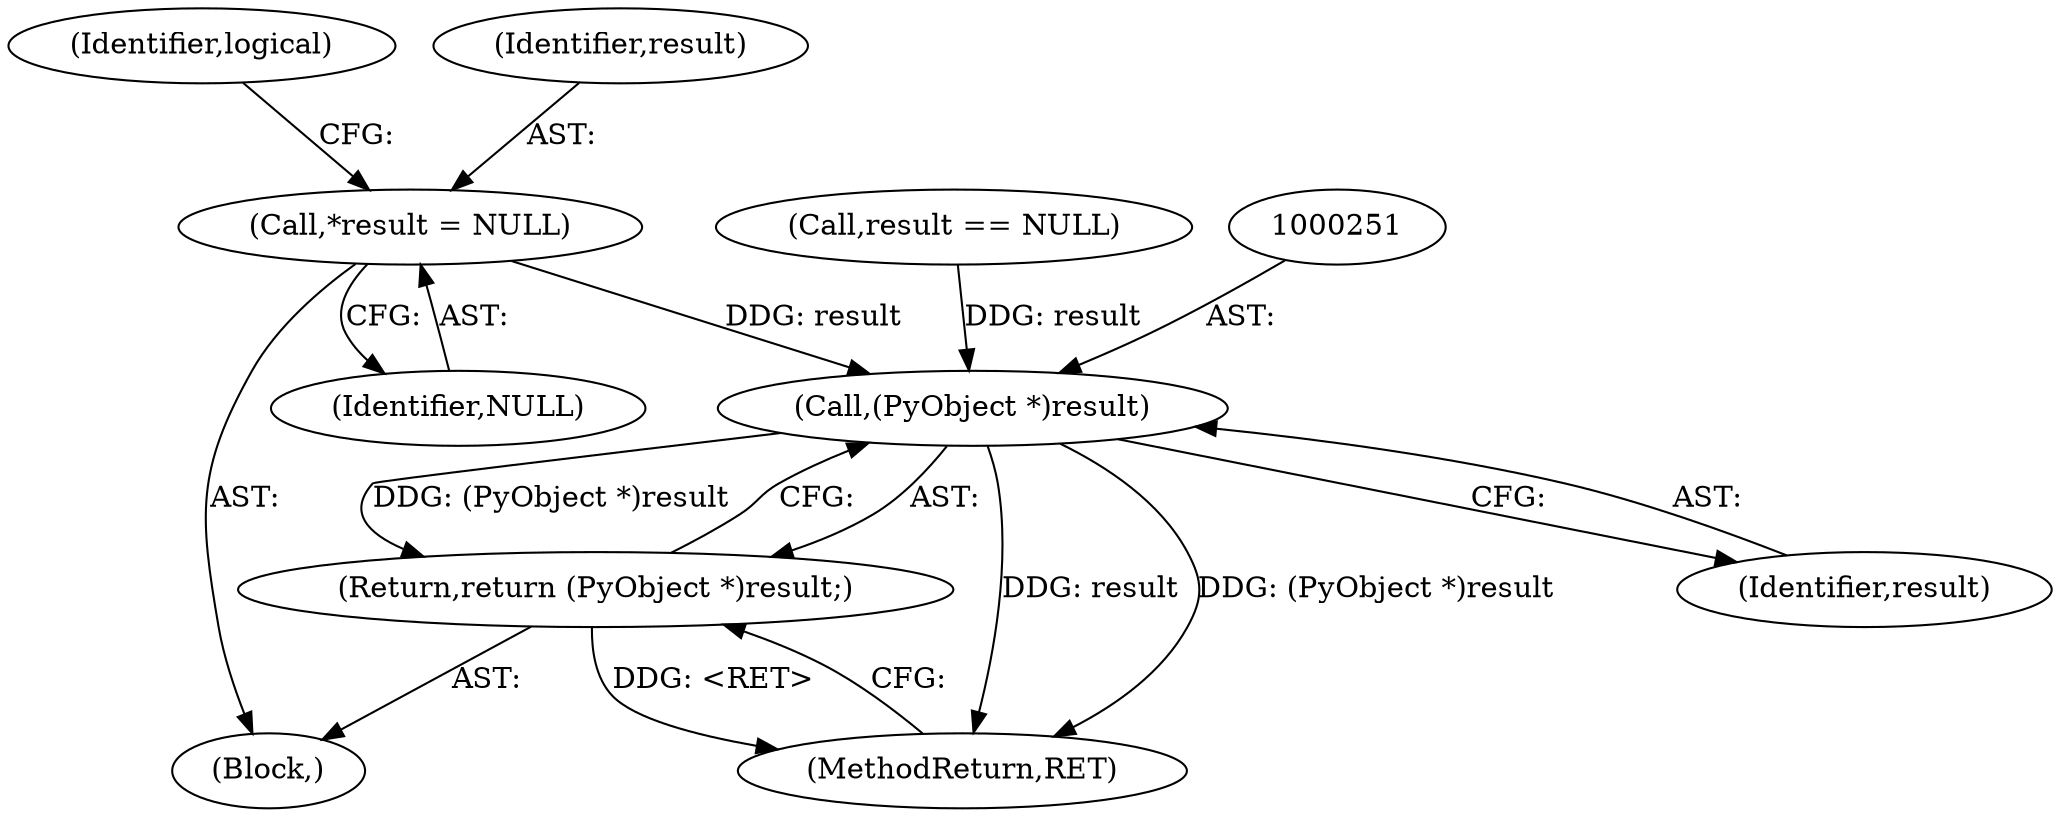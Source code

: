 digraph "0_pyfribidi_d2860c655357975e7b32d84e6b45e98f0dcecd7a@pointer" {
"1000133" [label="(Call,*result = NULL)"];
"1000250" [label="(Call,(PyObject *)result)"];
"1000249" [label="(Return,return (PyObject *)result;)"];
"1000137" [label="(Identifier,logical)"];
"1000249" [label="(Return,return (PyObject *)result;)"];
"1000134" [label="(Identifier,result)"];
"1000252" [label="(Identifier,result)"];
"1000112" [label="(Block,)"];
"1000250" [label="(Call,(PyObject *)result)"];
"1000253" [label="(MethodReturn,RET)"];
"1000133" [label="(Call,*result = NULL)"];
"1000220" [label="(Call,result == NULL)"];
"1000135" [label="(Identifier,NULL)"];
"1000133" -> "1000112"  [label="AST: "];
"1000133" -> "1000135"  [label="CFG: "];
"1000134" -> "1000133"  [label="AST: "];
"1000135" -> "1000133"  [label="AST: "];
"1000137" -> "1000133"  [label="CFG: "];
"1000133" -> "1000250"  [label="DDG: result"];
"1000250" -> "1000249"  [label="AST: "];
"1000250" -> "1000252"  [label="CFG: "];
"1000251" -> "1000250"  [label="AST: "];
"1000252" -> "1000250"  [label="AST: "];
"1000249" -> "1000250"  [label="CFG: "];
"1000250" -> "1000253"  [label="DDG: result"];
"1000250" -> "1000253"  [label="DDG: (PyObject *)result"];
"1000250" -> "1000249"  [label="DDG: (PyObject *)result"];
"1000220" -> "1000250"  [label="DDG: result"];
"1000249" -> "1000112"  [label="AST: "];
"1000253" -> "1000249"  [label="CFG: "];
"1000249" -> "1000253"  [label="DDG: <RET>"];
}
